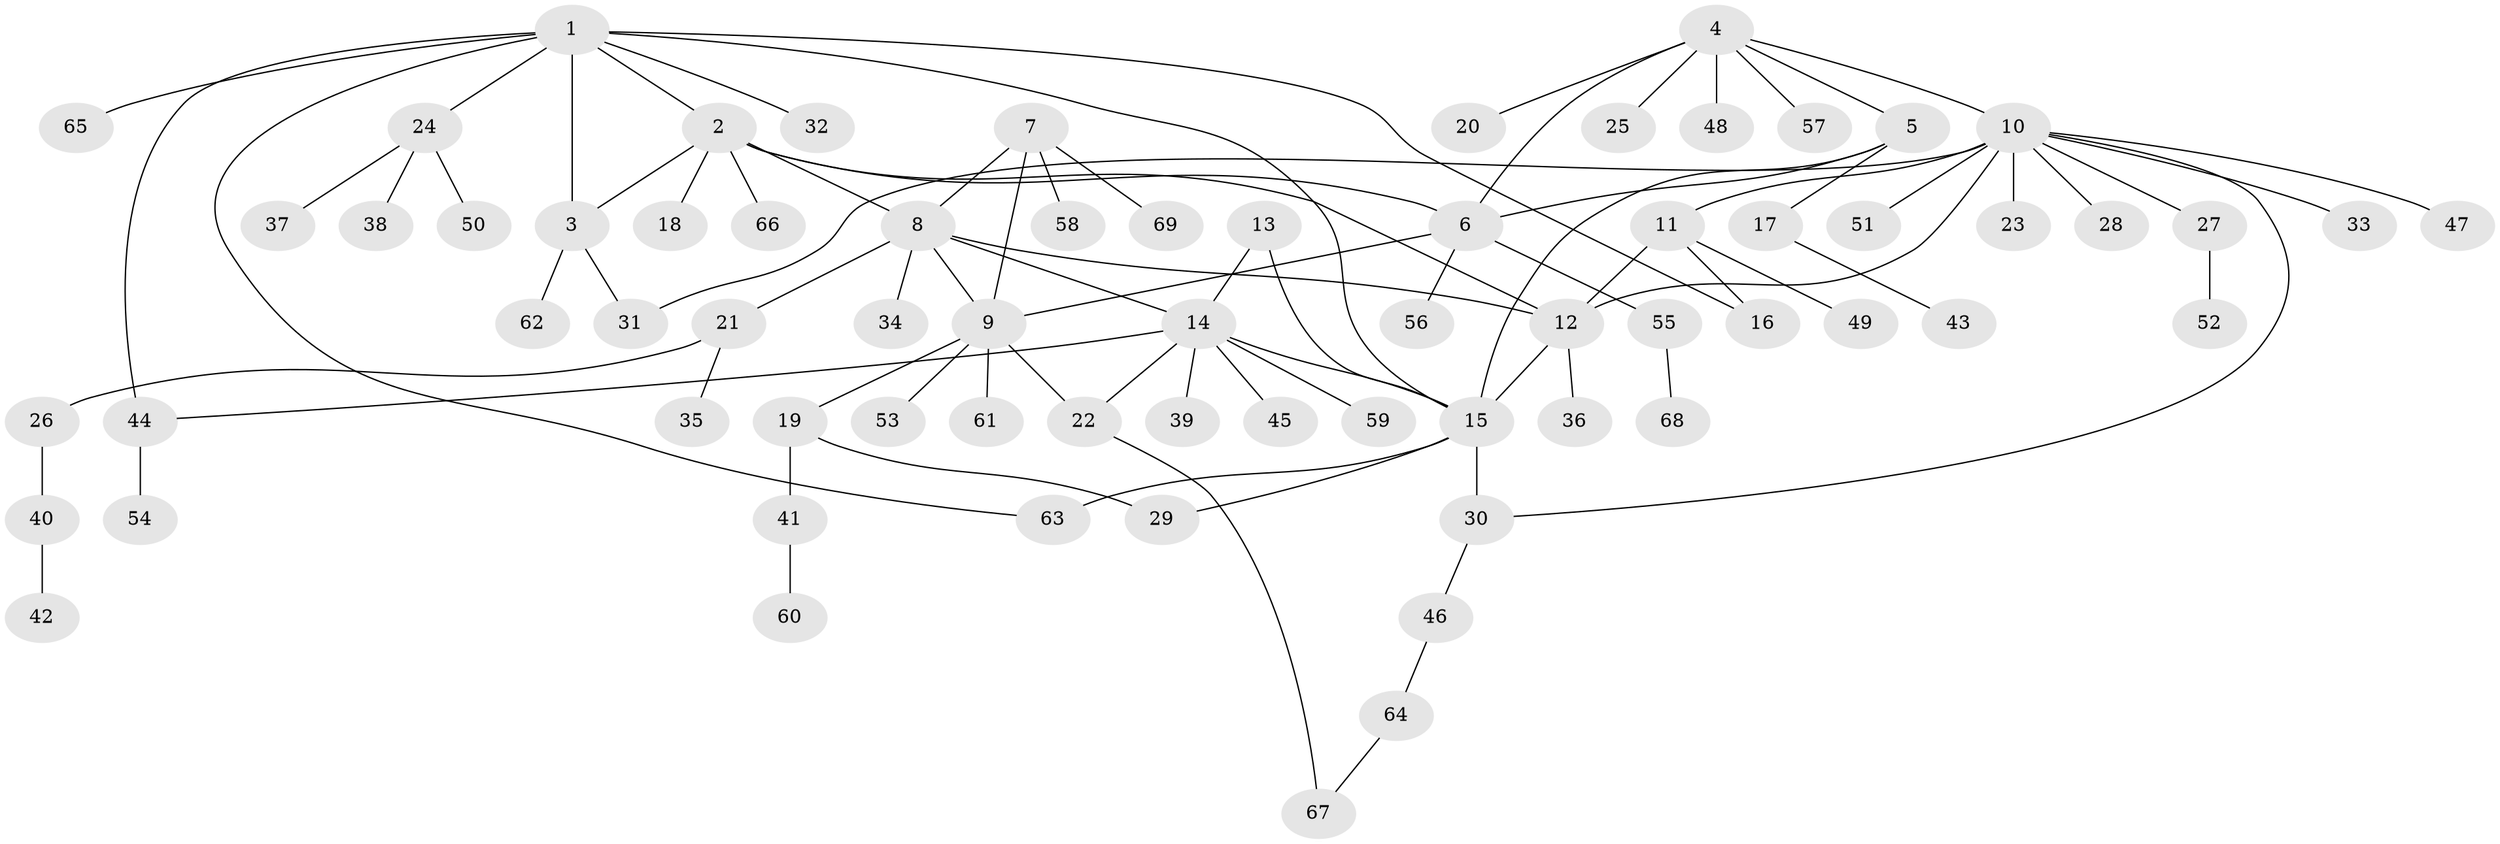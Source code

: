 // Generated by graph-tools (version 1.1) at 2025/37/03/09/25 02:37:18]
// undirected, 69 vertices, 87 edges
graph export_dot {
graph [start="1"]
  node [color=gray90,style=filled];
  1;
  2;
  3;
  4;
  5;
  6;
  7;
  8;
  9;
  10;
  11;
  12;
  13;
  14;
  15;
  16;
  17;
  18;
  19;
  20;
  21;
  22;
  23;
  24;
  25;
  26;
  27;
  28;
  29;
  30;
  31;
  32;
  33;
  34;
  35;
  36;
  37;
  38;
  39;
  40;
  41;
  42;
  43;
  44;
  45;
  46;
  47;
  48;
  49;
  50;
  51;
  52;
  53;
  54;
  55;
  56;
  57;
  58;
  59;
  60;
  61;
  62;
  63;
  64;
  65;
  66;
  67;
  68;
  69;
  1 -- 2;
  1 -- 3;
  1 -- 15;
  1 -- 16;
  1 -- 24;
  1 -- 32;
  1 -- 44;
  1 -- 63;
  1 -- 65;
  2 -- 3;
  2 -- 6;
  2 -- 8;
  2 -- 12;
  2 -- 18;
  2 -- 66;
  3 -- 31;
  3 -- 62;
  4 -- 5;
  4 -- 6;
  4 -- 10;
  4 -- 20;
  4 -- 25;
  4 -- 48;
  4 -- 57;
  5 -- 6;
  5 -- 15;
  5 -- 17;
  6 -- 9;
  6 -- 55;
  6 -- 56;
  7 -- 8;
  7 -- 9;
  7 -- 58;
  7 -- 69;
  8 -- 9;
  8 -- 12;
  8 -- 14;
  8 -- 21;
  8 -- 34;
  9 -- 19;
  9 -- 22;
  9 -- 53;
  9 -- 61;
  10 -- 11;
  10 -- 12;
  10 -- 23;
  10 -- 27;
  10 -- 28;
  10 -- 30;
  10 -- 31;
  10 -- 33;
  10 -- 47;
  10 -- 51;
  11 -- 12;
  11 -- 16;
  11 -- 49;
  12 -- 15;
  12 -- 36;
  13 -- 14;
  13 -- 15;
  14 -- 15;
  14 -- 22;
  14 -- 39;
  14 -- 44;
  14 -- 45;
  14 -- 59;
  15 -- 29;
  15 -- 30;
  15 -- 63;
  17 -- 43;
  19 -- 29;
  19 -- 41;
  21 -- 26;
  21 -- 35;
  22 -- 67;
  24 -- 37;
  24 -- 38;
  24 -- 50;
  26 -- 40;
  27 -- 52;
  30 -- 46;
  40 -- 42;
  41 -- 60;
  44 -- 54;
  46 -- 64;
  55 -- 68;
  64 -- 67;
}
